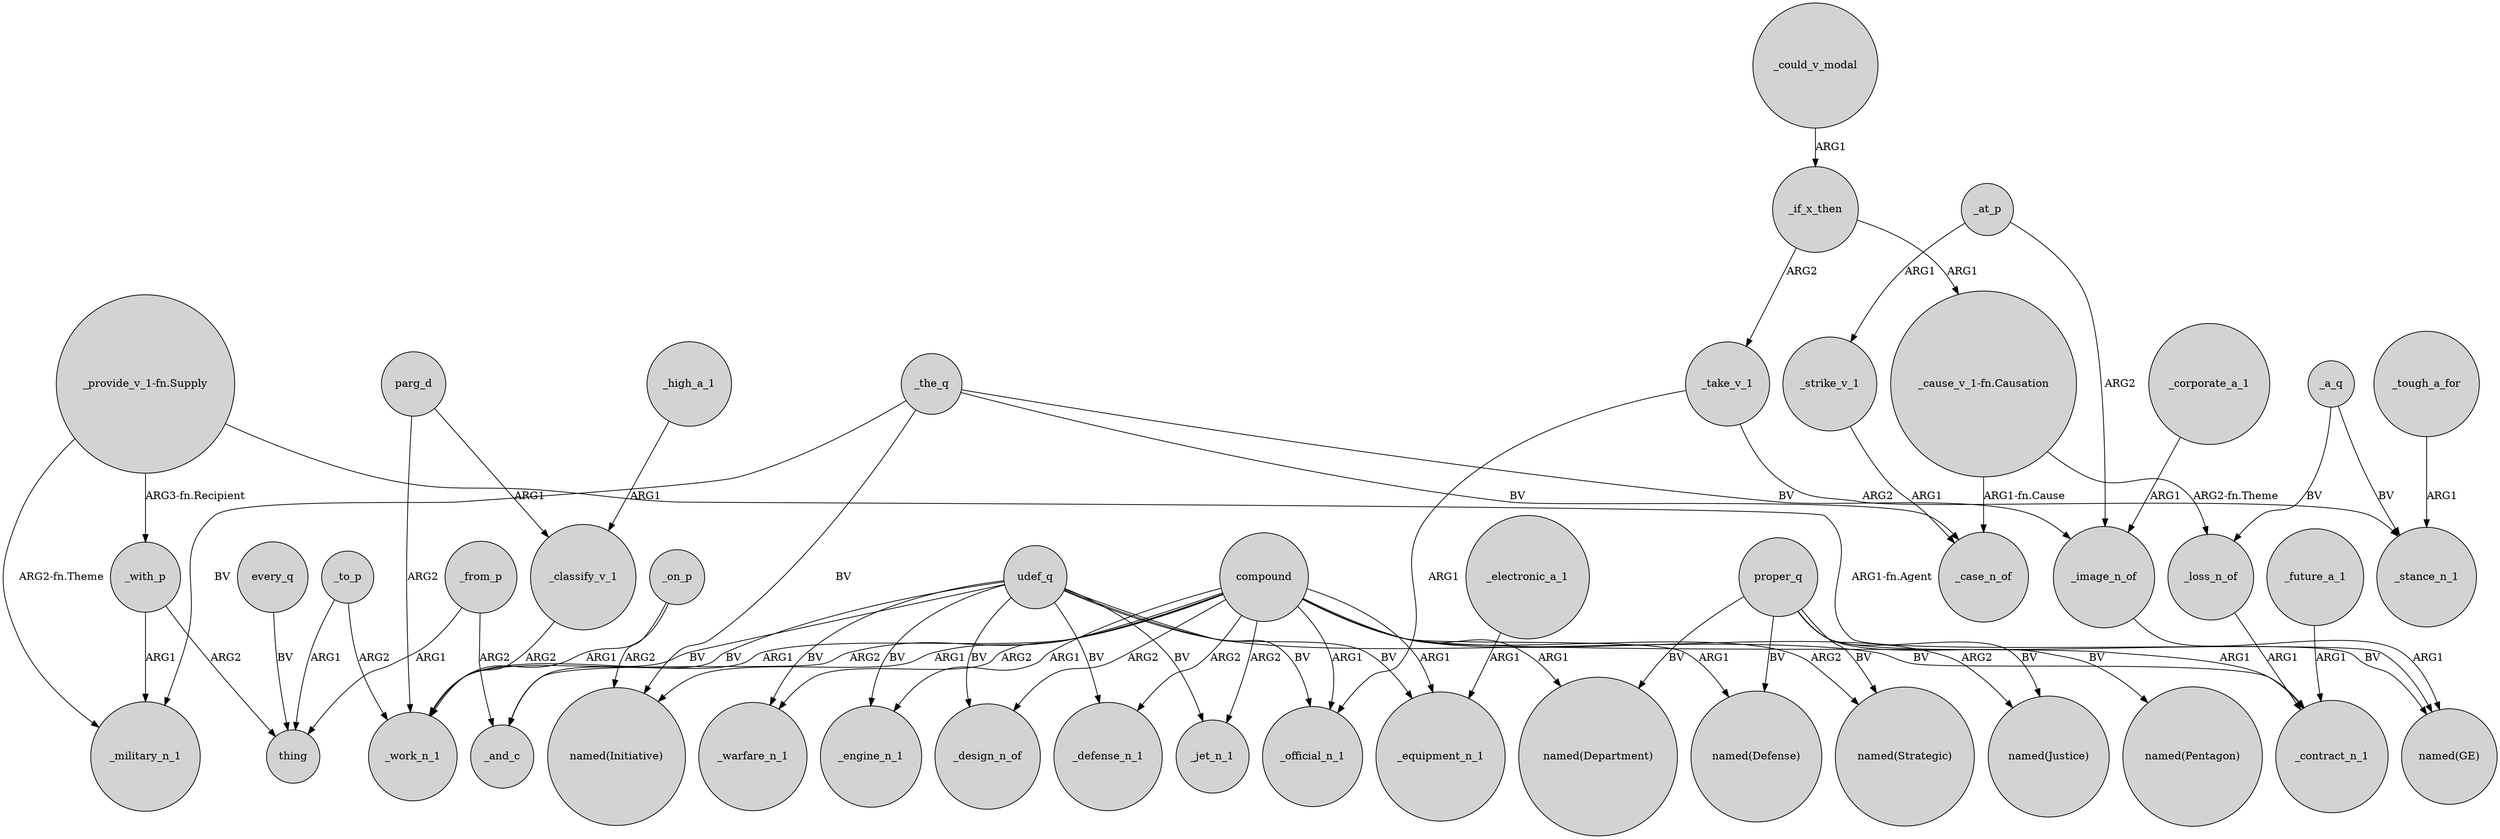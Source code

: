 digraph {
	node [shape=circle style=filled]
	proper_q -> "named(Strategic)" [label=BV]
	compound -> _engine_n_1 [label=ARG1]
	_classify_v_1 -> _work_n_1 [label=ARG2]
	udef_q -> _equipment_n_1 [label=BV]
	compound -> _jet_n_1 [label=ARG2]
	"_provide_v_1-fn.Supply" -> "named(GE)" [label="ARG1-fn.Agent"]
	compound -> "named(Defense)" [label=ARG1]
	_tough_a_for -> _stance_n_1 [label=ARG1]
	_at_p -> _image_n_of [label=ARG2]
	proper_q -> "named(Pentagon)" [label=BV]
	every_q -> thing [label=BV]
	_a_q -> _loss_n_of [label=BV]
	compound -> _work_n_1 [label=ARG1]
	_the_q -> _case_n_of [label=BV]
	proper_q -> "named(GE)" [label=BV]
	"_cause_v_1-fn.Causation" -> _case_n_of [label="ARG1-fn.Cause"]
	_strike_v_1 -> _case_n_of [label=ARG1]
	_electronic_a_1 -> _equipment_n_1 [label=ARG1]
	compound -> _equipment_n_1 [label=ARG1]
	_corporate_a_1 -> _image_n_of [label=ARG1]
	"_provide_v_1-fn.Supply" -> _with_p [label="ARG3-fn.Recipient"]
	compound -> _defense_n_1 [label=ARG2]
	compound -> _contract_n_1 [label=ARG1]
	_future_a_1 -> _contract_n_1 [label=ARG1]
	_the_q -> _image_n_of [label=BV]
	_on_p -> "named(Initiative)" [label=ARG2]
	_take_v_1 -> _official_n_1 [label=ARG1]
	_image_n_of -> "named(GE)" [label=ARG1]
	_to_p -> thing [label=ARG1]
	"_provide_v_1-fn.Supply" -> _military_n_1 [label="ARG2-fn.Theme"]
	_take_v_1 -> _stance_n_1 [label=ARG2]
	"_cause_v_1-fn.Causation" -> _loss_n_of [label="ARG2-fn.Theme"]
	udef_q -> _warfare_n_1 [label=BV]
	_high_a_1 -> _classify_v_1 [label=ARG1]
	compound -> _design_n_of [label=ARG2]
	udef_q -> _defense_n_1 [label=BV]
	_if_x_then -> _take_v_1 [label=ARG2]
	compound -> _and_c [label=ARG2]
	proper_q -> "named(Justice)" [label=BV]
	_a_q -> _stance_n_1 [label=BV]
	udef_q -> _official_n_1 [label=BV]
	_with_p -> _military_n_1 [label=ARG1]
	compound -> "named(Justice)" [label=ARG2]
	parg_d -> _work_n_1 [label=ARG2]
	_could_v_modal -> _if_x_then [label=ARG1]
	_loss_n_of -> _contract_n_1 [label=ARG1]
	compound -> "named(Strategic)" [label=ARG2]
	_to_p -> _work_n_1 [label=ARG2]
	udef_q -> _design_n_of [label=BV]
	compound -> "named(Initiative)" [label=ARG1]
	_from_p -> thing [label=ARG1]
	udef_q -> _engine_n_1 [label=BV]
	proper_q -> "named(Defense)" [label=BV]
	compound -> _official_n_1 [label=ARG1]
	_the_q -> "named(Initiative)" [label=BV]
	_at_p -> _strike_v_1 [label=ARG1]
	parg_d -> _classify_v_1 [label=ARG1]
	compound -> "named(Department)" [label=ARG1]
	_from_p -> _and_c [label=ARG2]
	udef_q -> _and_c [label=BV]
	_on_p -> _work_n_1 [label=ARG1]
	compound -> _warfare_n_1 [label=ARG2]
	udef_q -> _contract_n_1 [label=BV]
	proper_q -> "named(Department)" [label=BV]
	_the_q -> _military_n_1 [label=BV]
	_if_x_then -> "_cause_v_1-fn.Causation" [label=ARG1]
	_with_p -> thing [label=ARG2]
	udef_q -> _jet_n_1 [label=BV]
	udef_q -> _work_n_1 [label=BV]
}
